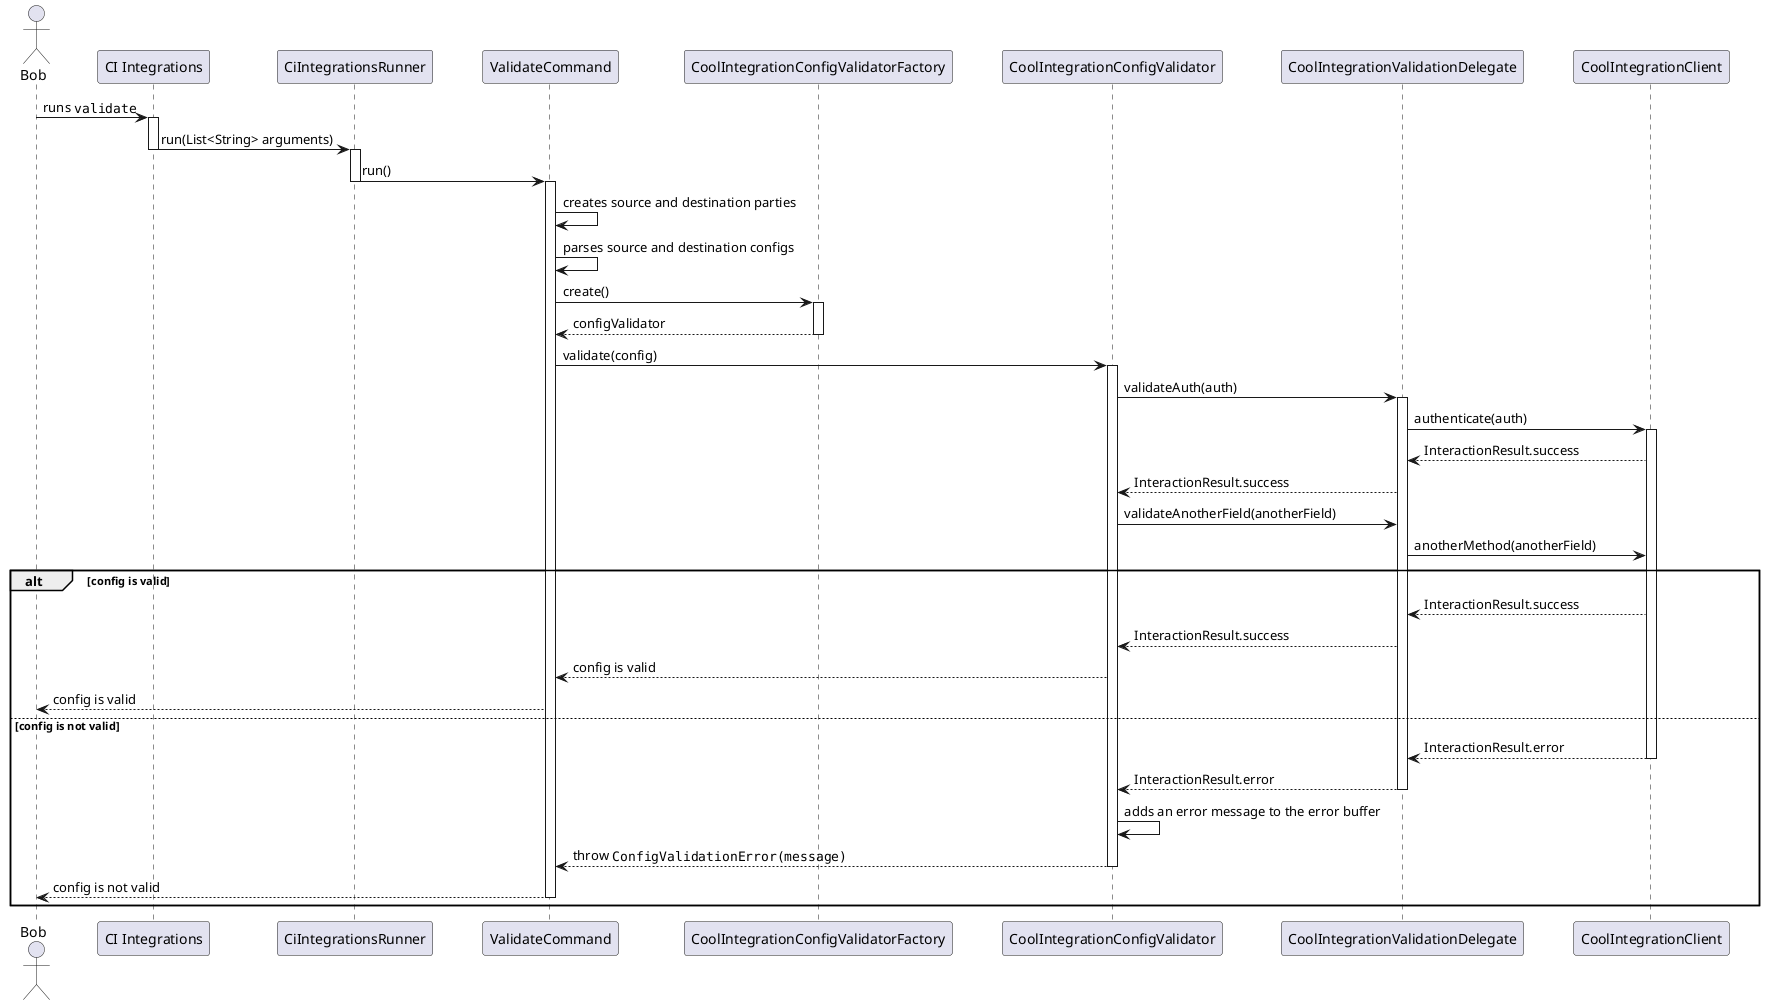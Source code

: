 @startuml ci_integrations_config_validator_sequence_diagram

skinparam ParticipantPadding 20
skinparam BoxPadding 10

actor Bob

participant "CI Integrations"
participant CiIntegrationsRunner
participant ValidateCommand
participant CoolIntegrationConfigValidatorFactory
participant CoolIntegrationConfigValidator
participant CoolIntegrationValidationDelegate
participant CoolIntegrationClient

Bob -> "CI Integrations" : runs ""validate""
activate "CI Integrations"

"CI Integrations" -> CiIntegrationsRunner: run(List<String> arguments)
deactivate "CI Integrations"
activate CiIntegrationsRunner

CiIntegrationsRunner -> ValidateCommand: run()
deactivate CiIntegrationsRunner
activate ValidateCommand

ValidateCommand -> ValidateCommand : creates source and destination parties
ValidateCommand -> ValidateCommand : parses source and destination configs

ValidateCommand -> CoolIntegrationConfigValidatorFactory : create()
activate CoolIntegrationConfigValidatorFactory

CoolIntegrationConfigValidatorFactory --> ValidateCommand : configValidator
deactivate CoolIntegrationConfigValidatorFactory

ValidateCommand -> CoolIntegrationConfigValidator : validate(config)
activate CoolIntegrationConfigValidator

CoolIntegrationConfigValidator -> CoolIntegrationValidationDelegate : validateAuth(auth)
activate CoolIntegrationValidationDelegate

CoolIntegrationValidationDelegate -> CoolIntegrationClient : authenticate(auth)
activate  CoolIntegrationClient

CoolIntegrationClient --> CoolIntegrationValidationDelegate : InteractionResult.success
CoolIntegrationValidationDelegate --> CoolIntegrationConfigValidator : InteractionResult.success

CoolIntegrationConfigValidator -> CoolIntegrationValidationDelegate : validateAnotherField(anotherField)
CoolIntegrationValidationDelegate -> CoolIntegrationClient : anotherMethod(anotherField)

alt config is valid

    CoolIntegrationClient --> CoolIntegrationValidationDelegate : InteractionResult.success
    CoolIntegrationValidationDelegate --> CoolIntegrationConfigValidator : InteractionResult.success

    CoolIntegrationConfigValidator --> ValidateCommand : config is valid
    ValidateCommand --> Bob : config is valid

else config is not valid

    CoolIntegrationClient --> CoolIntegrationValidationDelegate : InteractionResult.error
    deactivate CoolIntegrationClient

    CoolIntegrationValidationDelegate --> CoolIntegrationConfigValidator : InteractionResult.error
    deactivate CoolIntegrationValidationDelegate

    CoolIntegrationConfigValidator -> CoolIntegrationConfigValidator : adds an error message to the error buffer

    CoolIntegrationConfigValidator --> ValidateCommand : throw ""ConfigValidationError(message)""
    deactivate CoolIntegrationConfigValidator

    ValidateCommand --> Bob : config is not valid
    deactivate ValidateCommand

end

@enduml
